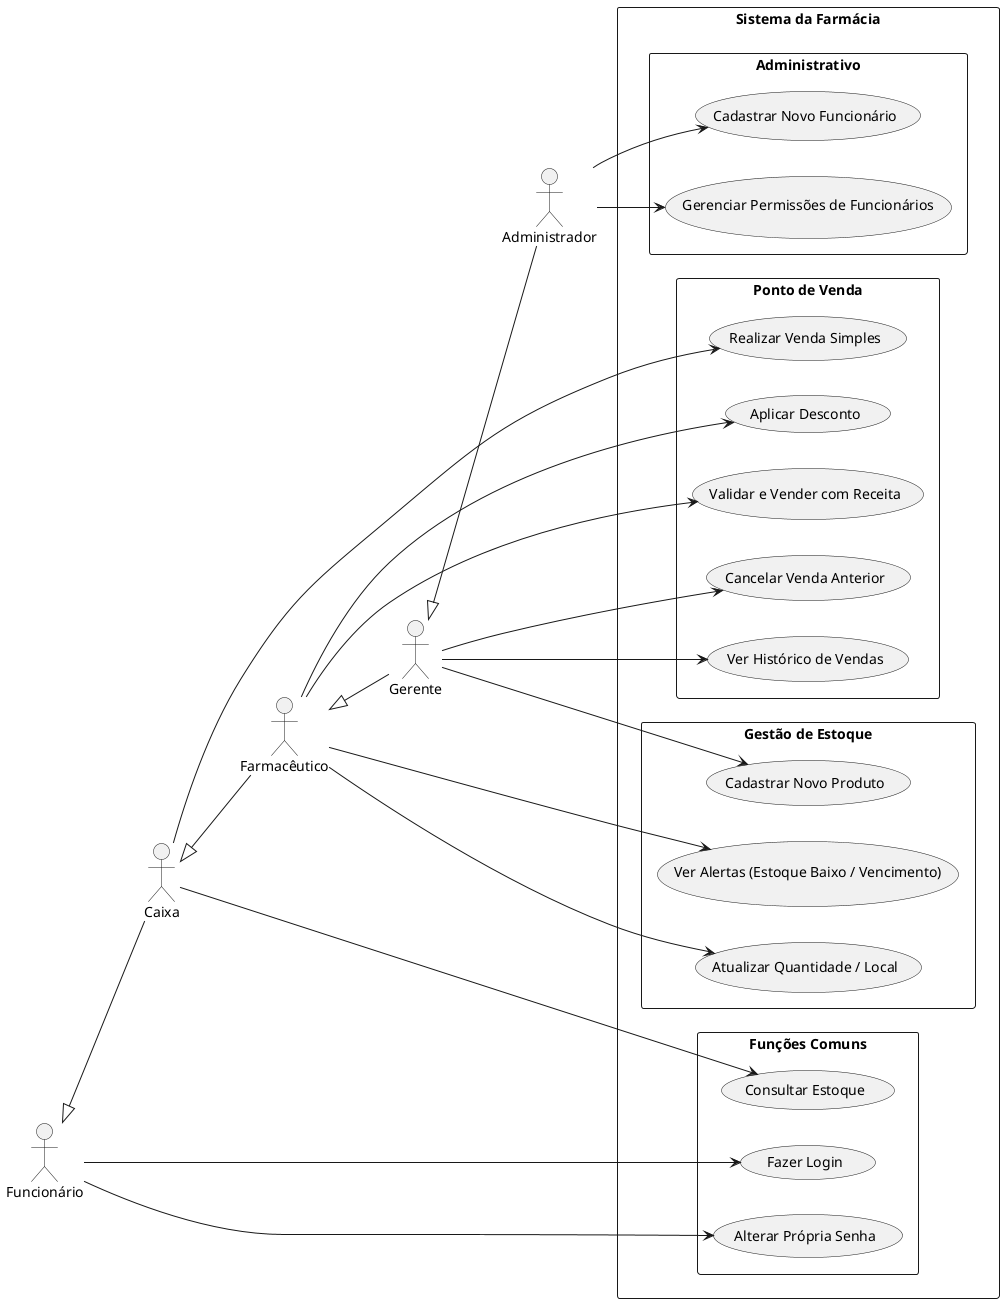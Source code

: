 @startuml casos-de-uso
left to right direction
skinparam packageStyle rectangle

actor "Funcionário" as Func
actor "Caixa"
actor "Farmacêutico"
actor "Gerente"
actor "Administrador"

' Heranças entre os atores
Func <|-- Caixa
Caixa <|-- Farmacêutico
Farmacêutico <|-- Gerente
Gerente <|-- Administrador


package "Sistema da Farmácia" {
  package "Funções Comuns" {
    usecase "Fazer Login" as UC_Login
    usecase "Alterar Própria Senha" as UC_Senha
    usecase "Consultar Estoque" as UC_Consulta
  }

  package "Ponto de Venda" {
    usecase "Realizar Venda Simples" as UC_Venda
    usecase "Aplicar Desconto" as UC_Desconto
    usecase "Validar e Vender com Receita" as UC_Receita
    usecase "Cancelar Venda Anterior" as UC_Cancela
    usecase "Ver Histórico de Vendas" as UC_Historico
  }

  package "Gestão de Estoque" {
    usecase "Ver Alertas (Estoque Baixo / Vencimento)" as UC_Alerta
    usecase "Atualizar Quantidade / Local" as UC_AttEstoque
    usecase "Cadastrar Novo Produto" as UC_CadProduto
  }

  package "Administrativo" {
    usecase "Gerenciar Permissões de Funcionários" as UC_AdminPerm
    usecase "Cadastrar Novo Funcionário" as UC_AdminCad
  }
}

' Ligações dos Atores com os Casos de Uso
Func --> UC_Login
Func --> UC_Senha

Caixa --> UC_Venda
Caixa --> UC_Consulta

Farmacêutico --> UC_Receita
Farmacêutico --> UC_Desconto
Farmacêutico --> UC_AttEstoque
Farmacêutico --> UC_Alerta

Gerente --> UC_Cancela
Gerente --> UC_CadProduto
Gerente --> UC_Historico

Administrador --> UC_AdminPerm
Administrador --> UC_AdminCad

@enduml